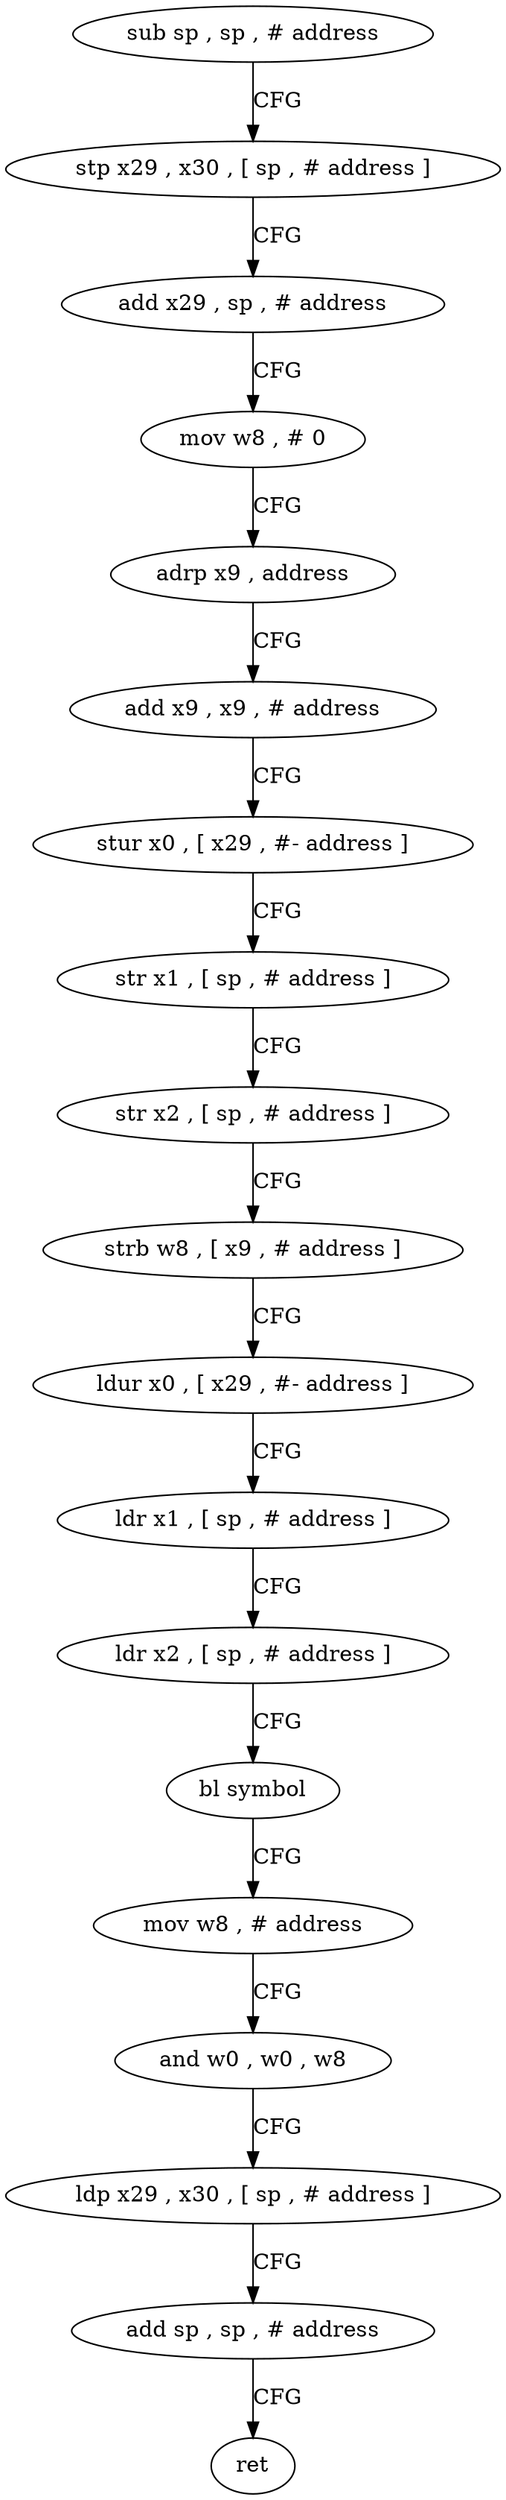 digraph "func" {
"4278300" [label = "sub sp , sp , # address" ]
"4278304" [label = "stp x29 , x30 , [ sp , # address ]" ]
"4278308" [label = "add x29 , sp , # address" ]
"4278312" [label = "mov w8 , # 0" ]
"4278316" [label = "adrp x9 , address" ]
"4278320" [label = "add x9 , x9 , # address" ]
"4278324" [label = "stur x0 , [ x29 , #- address ]" ]
"4278328" [label = "str x1 , [ sp , # address ]" ]
"4278332" [label = "str x2 , [ sp , # address ]" ]
"4278336" [label = "strb w8 , [ x9 , # address ]" ]
"4278340" [label = "ldur x0 , [ x29 , #- address ]" ]
"4278344" [label = "ldr x1 , [ sp , # address ]" ]
"4278348" [label = "ldr x2 , [ sp , # address ]" ]
"4278352" [label = "bl symbol" ]
"4278356" [label = "mov w8 , # address" ]
"4278360" [label = "and w0 , w0 , w8" ]
"4278364" [label = "ldp x29 , x30 , [ sp , # address ]" ]
"4278368" [label = "add sp , sp , # address" ]
"4278372" [label = "ret" ]
"4278300" -> "4278304" [ label = "CFG" ]
"4278304" -> "4278308" [ label = "CFG" ]
"4278308" -> "4278312" [ label = "CFG" ]
"4278312" -> "4278316" [ label = "CFG" ]
"4278316" -> "4278320" [ label = "CFG" ]
"4278320" -> "4278324" [ label = "CFG" ]
"4278324" -> "4278328" [ label = "CFG" ]
"4278328" -> "4278332" [ label = "CFG" ]
"4278332" -> "4278336" [ label = "CFG" ]
"4278336" -> "4278340" [ label = "CFG" ]
"4278340" -> "4278344" [ label = "CFG" ]
"4278344" -> "4278348" [ label = "CFG" ]
"4278348" -> "4278352" [ label = "CFG" ]
"4278352" -> "4278356" [ label = "CFG" ]
"4278356" -> "4278360" [ label = "CFG" ]
"4278360" -> "4278364" [ label = "CFG" ]
"4278364" -> "4278368" [ label = "CFG" ]
"4278368" -> "4278372" [ label = "CFG" ]
}
